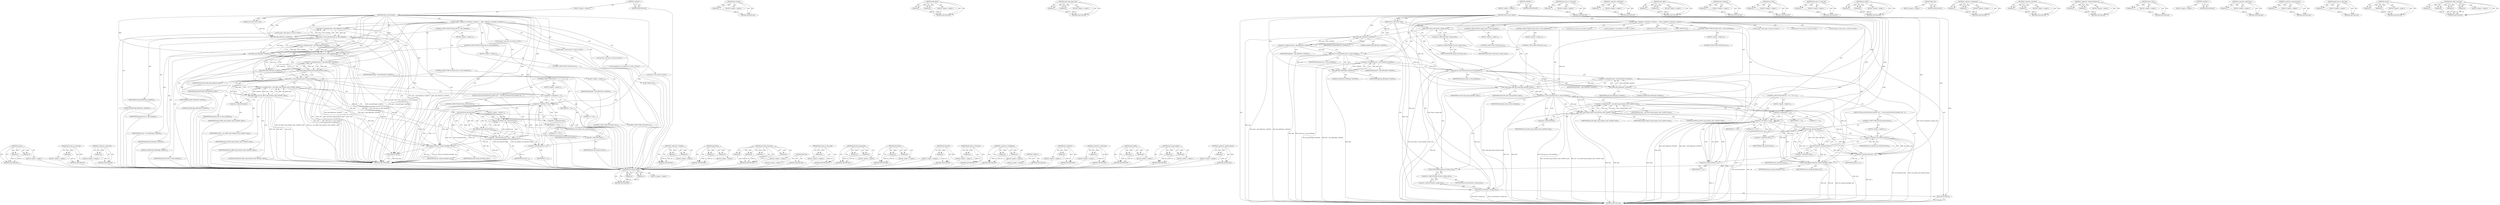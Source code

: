 digraph "pte_offset_map_lock" {
vulnerable_180 [label=<(METHOD,set_pte)>];
vulnerable_181 [label=<(PARAM,p1)>];
vulnerable_182 [label=<(PARAM,p2)>];
vulnerable_183 [label=<(BLOCK,&lt;empty&gt;,&lt;empty&gt;)>];
vulnerable_184 [label=<(METHOD_RETURN,ANY)>];
vulnerable_134 [label=<(METHOD,pud_none_or_clear_bad)>];
vulnerable_135 [label=<(PARAM,p1)>];
vulnerable_136 [label=<(BLOCK,&lt;empty&gt;,&lt;empty&gt;)>];
vulnerable_137 [label=<(METHOD_RETURN,ANY)>];
vulnerable_159 [label=<(METHOD,&lt;operator&gt;.addressOf)>];
vulnerable_160 [label=<(PARAM,p1)>];
vulnerable_161 [label=<(BLOCK,&lt;empty&gt;,&lt;empty&gt;)>];
vulnerable_162 [label=<(METHOD_RETURN,ANY)>];
vulnerable_6 [label=<(METHOD,&lt;global&gt;)<SUB>1</SUB>>];
vulnerable_7 [label=<(BLOCK,&lt;empty&gt;,&lt;empty&gt;)<SUB>1</SUB>>];
vulnerable_8 [label=<(METHOD,mark_screen_rdonly)<SUB>1</SUB>>];
vulnerable_9 [label=<(PARAM,struct mm_struct *mm)<SUB>1</SUB>>];
vulnerable_10 [label=<(BLOCK,{
	pgd_t *pgd;
	pud_t *pud;
	pmd_t *pmd;
	pte_t...,{
	pgd_t *pgd;
	pud_t *pud;
	pmd_t *pmd;
	pte_t...)<SUB>2</SUB>>];
vulnerable_11 [label="<(LOCAL,pgd_t* pgd: pgd_t*)<SUB>3</SUB>>"];
vulnerable_12 [label="<(LOCAL,pud_t* pud: pud_t*)<SUB>4</SUB>>"];
vulnerable_13 [label="<(LOCAL,pmd_t* pmd: pmd_t*)<SUB>5</SUB>>"];
vulnerable_14 [label="<(LOCAL,pte_t* pte: pte_t*)<SUB>6</SUB>>"];
vulnerable_15 [label="<(LOCAL,spinlock_t* ptl: spinlock_t*)<SUB>7</SUB>>"];
vulnerable_16 [label="<(LOCAL,int i: int)<SUB>8</SUB>>"];
vulnerable_17 [label=<(&lt;operator&gt;.assignment,pgd = pgd_offset(mm, 0xA0000))<SUB>10</SUB>>];
vulnerable_18 [label=<(IDENTIFIER,pgd,pgd = pgd_offset(mm, 0xA0000))<SUB>10</SUB>>];
vulnerable_19 [label=<(pgd_offset,pgd_offset(mm, 0xA0000))<SUB>10</SUB>>];
vulnerable_20 [label=<(IDENTIFIER,mm,pgd_offset(mm, 0xA0000))<SUB>10</SUB>>];
vulnerable_21 [label=<(LITERAL,0xA0000,pgd_offset(mm, 0xA0000))<SUB>10</SUB>>];
vulnerable_22 [label=<(CONTROL_STRUCTURE,IF,if (pgd_none_or_clear_bad(pgd)))<SUB>11</SUB>>];
vulnerable_23 [label=<(pgd_none_or_clear_bad,pgd_none_or_clear_bad(pgd))<SUB>11</SUB>>];
vulnerable_24 [label=<(IDENTIFIER,pgd,pgd_none_or_clear_bad(pgd))<SUB>11</SUB>>];
vulnerable_25 [label=<(BLOCK,&lt;empty&gt;,&lt;empty&gt;)<SUB>12</SUB>>];
vulnerable_26 [label=<(CONTROL_STRUCTURE,GOTO,goto out;)<SUB>12</SUB>>];
vulnerable_27 [label=<(&lt;operator&gt;.assignment,pud = pud_offset(pgd, 0xA0000))<SUB>13</SUB>>];
vulnerable_28 [label=<(IDENTIFIER,pud,pud = pud_offset(pgd, 0xA0000))<SUB>13</SUB>>];
vulnerable_29 [label=<(pud_offset,pud_offset(pgd, 0xA0000))<SUB>13</SUB>>];
vulnerable_30 [label=<(IDENTIFIER,pgd,pud_offset(pgd, 0xA0000))<SUB>13</SUB>>];
vulnerable_31 [label=<(LITERAL,0xA0000,pud_offset(pgd, 0xA0000))<SUB>13</SUB>>];
vulnerable_32 [label=<(CONTROL_STRUCTURE,IF,if (pud_none_or_clear_bad(pud)))<SUB>14</SUB>>];
vulnerable_33 [label=<(pud_none_or_clear_bad,pud_none_or_clear_bad(pud))<SUB>14</SUB>>];
vulnerable_34 [label=<(IDENTIFIER,pud,pud_none_or_clear_bad(pud))<SUB>14</SUB>>];
vulnerable_35 [label=<(BLOCK,&lt;empty&gt;,&lt;empty&gt;)<SUB>15</SUB>>];
vulnerable_36 [label=<(CONTROL_STRUCTURE,GOTO,goto out;)<SUB>15</SUB>>];
vulnerable_37 [label=<(&lt;operator&gt;.assignment,pmd = pmd_offset(pud, 0xA0000))<SUB>16</SUB>>];
vulnerable_38 [label=<(IDENTIFIER,pmd,pmd = pmd_offset(pud, 0xA0000))<SUB>16</SUB>>];
vulnerable_39 [label=<(pmd_offset,pmd_offset(pud, 0xA0000))<SUB>16</SUB>>];
vulnerable_40 [label=<(IDENTIFIER,pud,pmd_offset(pud, 0xA0000))<SUB>16</SUB>>];
vulnerable_41 [label=<(LITERAL,0xA0000,pmd_offset(pud, 0xA0000))<SUB>16</SUB>>];
vulnerable_42 [label=<(split_huge_page_pmd,split_huge_page_pmd(mm, pmd))<SUB>17</SUB>>];
vulnerable_43 [label=<(IDENTIFIER,mm,split_huge_page_pmd(mm, pmd))<SUB>17</SUB>>];
vulnerable_44 [label=<(IDENTIFIER,pmd,split_huge_page_pmd(mm, pmd))<SUB>17</SUB>>];
vulnerable_45 [label=<(CONTROL_STRUCTURE,IF,if (pmd_none_or_clear_bad(pmd)))<SUB>18</SUB>>];
vulnerable_46 [label=<(pmd_none_or_clear_bad,pmd_none_or_clear_bad(pmd))<SUB>18</SUB>>];
vulnerable_47 [label=<(IDENTIFIER,pmd,pmd_none_or_clear_bad(pmd))<SUB>18</SUB>>];
vulnerable_48 [label=<(BLOCK,&lt;empty&gt;,&lt;empty&gt;)<SUB>19</SUB>>];
vulnerable_49 [label=<(CONTROL_STRUCTURE,GOTO,goto out;)<SUB>19</SUB>>];
vulnerable_50 [label=<(&lt;operator&gt;.assignment,pte = pte_offset_map_lock(mm, pmd, 0xA0000, &amp;ptl))<SUB>20</SUB>>];
vulnerable_51 [label=<(IDENTIFIER,pte,pte = pte_offset_map_lock(mm, pmd, 0xA0000, &amp;ptl))<SUB>20</SUB>>];
vulnerable_52 [label=<(pte_offset_map_lock,pte_offset_map_lock(mm, pmd, 0xA0000, &amp;ptl))<SUB>20</SUB>>];
vulnerable_53 [label=<(IDENTIFIER,mm,pte_offset_map_lock(mm, pmd, 0xA0000, &amp;ptl))<SUB>20</SUB>>];
vulnerable_54 [label=<(IDENTIFIER,pmd,pte_offset_map_lock(mm, pmd, 0xA0000, &amp;ptl))<SUB>20</SUB>>];
vulnerable_55 [label=<(LITERAL,0xA0000,pte_offset_map_lock(mm, pmd, 0xA0000, &amp;ptl))<SUB>20</SUB>>];
vulnerable_56 [label=<(&lt;operator&gt;.addressOf,&amp;ptl)<SUB>20</SUB>>];
vulnerable_57 [label=<(IDENTIFIER,ptl,pte_offset_map_lock(mm, pmd, 0xA0000, &amp;ptl))<SUB>20</SUB>>];
vulnerable_58 [label=<(CONTROL_STRUCTURE,FOR,for (i = 0;i &lt; 32;i++))<SUB>21</SUB>>];
vulnerable_59 [label=<(BLOCK,&lt;empty&gt;,&lt;empty&gt;)<SUB>21</SUB>>];
vulnerable_60 [label=<(&lt;operator&gt;.assignment,i = 0)<SUB>21</SUB>>];
vulnerable_61 [label=<(IDENTIFIER,i,i = 0)<SUB>21</SUB>>];
vulnerable_62 [label=<(LITERAL,0,i = 0)<SUB>21</SUB>>];
vulnerable_63 [label=<(&lt;operator&gt;.lessThan,i &lt; 32)<SUB>21</SUB>>];
vulnerable_64 [label=<(IDENTIFIER,i,i &lt; 32)<SUB>21</SUB>>];
vulnerable_65 [label=<(LITERAL,32,i &lt; 32)<SUB>21</SUB>>];
vulnerable_66 [label=<(&lt;operator&gt;.postIncrement,i++)<SUB>21</SUB>>];
vulnerable_67 [label=<(IDENTIFIER,i,i++)<SUB>21</SUB>>];
vulnerable_68 [label=<(BLOCK,{
		if (pte_present(*pte))
			set_pte(pte, pte_...,{
		if (pte_present(*pte))
			set_pte(pte, pte_...)<SUB>21</SUB>>];
vulnerable_69 [label=<(CONTROL_STRUCTURE,IF,if (pte_present(*pte)))<SUB>22</SUB>>];
vulnerable_70 [label=<(pte_present,pte_present(*pte))<SUB>22</SUB>>];
vulnerable_71 [label=<(&lt;operator&gt;.indirection,*pte)<SUB>22</SUB>>];
vulnerable_72 [label=<(IDENTIFIER,pte,pte_present(*pte))<SUB>22</SUB>>];
vulnerable_73 [label=<(BLOCK,&lt;empty&gt;,&lt;empty&gt;)<SUB>23</SUB>>];
vulnerable_74 [label=<(set_pte,set_pte(pte, pte_wrprotect(*pte)))<SUB>23</SUB>>];
vulnerable_75 [label=<(IDENTIFIER,pte,set_pte(pte, pte_wrprotect(*pte)))<SUB>23</SUB>>];
vulnerable_76 [label=<(pte_wrprotect,pte_wrprotect(*pte))<SUB>23</SUB>>];
vulnerable_77 [label=<(&lt;operator&gt;.indirection,*pte)<SUB>23</SUB>>];
vulnerable_78 [label=<(IDENTIFIER,pte,pte_wrprotect(*pte))<SUB>23</SUB>>];
vulnerable_79 [label=<(&lt;operator&gt;.postIncrement,pte++)<SUB>24</SUB>>];
vulnerable_80 [label=<(IDENTIFIER,pte,pte++)<SUB>24</SUB>>];
vulnerable_81 [label=<(pte_unmap_unlock,pte_unmap_unlock(pte, ptl))<SUB>26</SUB>>];
vulnerable_82 [label=<(IDENTIFIER,pte,pte_unmap_unlock(pte, ptl))<SUB>26</SUB>>];
vulnerable_83 [label=<(IDENTIFIER,ptl,pte_unmap_unlock(pte, ptl))<SUB>26</SUB>>];
vulnerable_84 [label=<(JUMP_TARGET,out)<SUB>27</SUB>>];
vulnerable_85 [label=<(flush_tlb,flush_tlb())<SUB>28</SUB>>];
vulnerable_86 [label=<(METHOD_RETURN,void)<SUB>1</SUB>>];
vulnerable_88 [label=<(METHOD_RETURN,ANY)<SUB>1</SUB>>];
vulnerable_163 [label=<(METHOD,&lt;operator&gt;.lessThan)>];
vulnerable_164 [label=<(PARAM,p1)>];
vulnerable_165 [label=<(PARAM,p2)>];
vulnerable_166 [label=<(BLOCK,&lt;empty&gt;,&lt;empty&gt;)>];
vulnerable_167 [label=<(METHOD_RETURN,ANY)>];
vulnerable_120 [label=<(METHOD,pgd_offset)>];
vulnerable_121 [label=<(PARAM,p1)>];
vulnerable_122 [label=<(PARAM,p2)>];
vulnerable_123 [label=<(BLOCK,&lt;empty&gt;,&lt;empty&gt;)>];
vulnerable_124 [label=<(METHOD_RETURN,ANY)>];
vulnerable_152 [label=<(METHOD,pte_offset_map_lock)>];
vulnerable_153 [label=<(PARAM,p1)>];
vulnerable_154 [label=<(PARAM,p2)>];
vulnerable_155 [label=<(PARAM,p3)>];
vulnerable_156 [label=<(PARAM,p4)>];
vulnerable_157 [label=<(BLOCK,&lt;empty&gt;,&lt;empty&gt;)>];
vulnerable_158 [label=<(METHOD_RETURN,ANY)>];
vulnerable_194 [label=<(METHOD,flush_tlb)>];
vulnerable_195 [label=<(BLOCK,&lt;empty&gt;,&lt;empty&gt;)>];
vulnerable_196 [label=<(METHOD_RETURN,ANY)>];
vulnerable_148 [label=<(METHOD,pmd_none_or_clear_bad)>];
vulnerable_149 [label=<(PARAM,p1)>];
vulnerable_150 [label=<(BLOCK,&lt;empty&gt;,&lt;empty&gt;)>];
vulnerable_151 [label=<(METHOD_RETURN,ANY)>];
vulnerable_143 [label=<(METHOD,split_huge_page_pmd)>];
vulnerable_144 [label=<(PARAM,p1)>];
vulnerable_145 [label=<(PARAM,p2)>];
vulnerable_146 [label=<(BLOCK,&lt;empty&gt;,&lt;empty&gt;)>];
vulnerable_147 [label=<(METHOD_RETURN,ANY)>];
vulnerable_129 [label=<(METHOD,pud_offset)>];
vulnerable_130 [label=<(PARAM,p1)>];
vulnerable_131 [label=<(PARAM,p2)>];
vulnerable_132 [label=<(BLOCK,&lt;empty&gt;,&lt;empty&gt;)>];
vulnerable_133 [label=<(METHOD_RETURN,ANY)>];
vulnerable_172 [label=<(METHOD,pte_present)>];
vulnerable_173 [label=<(PARAM,p1)>];
vulnerable_174 [label=<(BLOCK,&lt;empty&gt;,&lt;empty&gt;)>];
vulnerable_175 [label=<(METHOD_RETURN,ANY)>];
vulnerable_125 [label=<(METHOD,pgd_none_or_clear_bad)>];
vulnerable_126 [label=<(PARAM,p1)>];
vulnerable_127 [label=<(BLOCK,&lt;empty&gt;,&lt;empty&gt;)>];
vulnerable_128 [label=<(METHOD_RETURN,ANY)>];
vulnerable_115 [label=<(METHOD,&lt;operator&gt;.assignment)>];
vulnerable_116 [label=<(PARAM,p1)>];
vulnerable_117 [label=<(PARAM,p2)>];
vulnerable_118 [label=<(BLOCK,&lt;empty&gt;,&lt;empty&gt;)>];
vulnerable_119 [label=<(METHOD_RETURN,ANY)>];
vulnerable_109 [label=<(METHOD,&lt;global&gt;)<SUB>1</SUB>>];
vulnerable_110 [label=<(BLOCK,&lt;empty&gt;,&lt;empty&gt;)>];
vulnerable_111 [label=<(METHOD_RETURN,ANY)>];
vulnerable_185 [label=<(METHOD,pte_wrprotect)>];
vulnerable_186 [label=<(PARAM,p1)>];
vulnerable_187 [label=<(BLOCK,&lt;empty&gt;,&lt;empty&gt;)>];
vulnerable_188 [label=<(METHOD_RETURN,ANY)>];
vulnerable_176 [label=<(METHOD,&lt;operator&gt;.indirection)>];
vulnerable_177 [label=<(PARAM,p1)>];
vulnerable_178 [label=<(BLOCK,&lt;empty&gt;,&lt;empty&gt;)>];
vulnerable_179 [label=<(METHOD_RETURN,ANY)>];
vulnerable_138 [label=<(METHOD,pmd_offset)>];
vulnerable_139 [label=<(PARAM,p1)>];
vulnerable_140 [label=<(PARAM,p2)>];
vulnerable_141 [label=<(BLOCK,&lt;empty&gt;,&lt;empty&gt;)>];
vulnerable_142 [label=<(METHOD_RETURN,ANY)>];
vulnerable_189 [label=<(METHOD,pte_unmap_unlock)>];
vulnerable_190 [label=<(PARAM,p1)>];
vulnerable_191 [label=<(PARAM,p2)>];
vulnerable_192 [label=<(BLOCK,&lt;empty&gt;,&lt;empty&gt;)>];
vulnerable_193 [label=<(METHOD_RETURN,ANY)>];
vulnerable_168 [label=<(METHOD,&lt;operator&gt;.postIncrement)>];
vulnerable_169 [label=<(PARAM,p1)>];
vulnerable_170 [label=<(BLOCK,&lt;empty&gt;,&lt;empty&gt;)>];
vulnerable_171 [label=<(METHOD_RETURN,ANY)>];
fixed_208 [label=<(METHOD,pte_unmap_unlock)>];
fixed_209 [label=<(PARAM,p1)>];
fixed_210 [label=<(PARAM,p2)>];
fixed_211 [label=<(BLOCK,&lt;empty&gt;,&lt;empty&gt;)>];
fixed_212 [label=<(METHOD_RETURN,ANY)>];
fixed_191 [label=<(METHOD,pte_present)>];
fixed_192 [label=<(PARAM,p1)>];
fixed_193 [label=<(BLOCK,&lt;empty&gt;,&lt;empty&gt;)>];
fixed_194 [label=<(METHOD_RETURN,ANY)>];
fixed_143 [label=<(METHOD,pgd_offset)>];
fixed_144 [label=<(PARAM,p1)>];
fixed_145 [label=<(PARAM,p2)>];
fixed_146 [label=<(BLOCK,&lt;empty&gt;,&lt;empty&gt;)>];
fixed_147 [label=<(METHOD_RETURN,ANY)>];
fixed_166 [label=<(METHOD,split_huge_page_pmd)>];
fixed_167 [label=<(PARAM,p1)>];
fixed_168 [label=<(PARAM,p2)>];
fixed_169 [label=<(BLOCK,&lt;empty&gt;,&lt;empty&gt;)>];
fixed_170 [label=<(METHOD_RETURN,ANY)>];
fixed_6 [label=<(METHOD,&lt;global&gt;)<SUB>1</SUB>>];
fixed_7 [label=<(BLOCK,&lt;empty&gt;,&lt;empty&gt;)<SUB>1</SUB>>];
fixed_8 [label=<(METHOD,mark_screen_rdonly)<SUB>1</SUB>>];
fixed_9 [label=<(PARAM,struct mm_struct *mm)<SUB>1</SUB>>];
fixed_10 [label=<(BLOCK,{
	pgd_t *pgd;
	pud_t *pud;
	pmd_t *pmd;
	pte_t...,{
	pgd_t *pgd;
	pud_t *pud;
	pmd_t *pmd;
	pte_t...)<SUB>2</SUB>>];
fixed_11 [label="<(LOCAL,pgd_t* pgd: pgd_t*)<SUB>3</SUB>>"];
fixed_12 [label="<(LOCAL,pud_t* pud: pud_t*)<SUB>4</SUB>>"];
fixed_13 [label="<(LOCAL,pmd_t* pmd: pmd_t*)<SUB>5</SUB>>"];
fixed_14 [label="<(LOCAL,pte_t* pte: pte_t*)<SUB>6</SUB>>"];
fixed_15 [label="<(LOCAL,spinlock_t* ptl: spinlock_t*)<SUB>7</SUB>>"];
fixed_16 [label="<(LOCAL,int i: int)<SUB>8</SUB>>"];
fixed_17 [label=<(down_write,down_write(&amp;mm-&gt;mmap_sem))<SUB>10</SUB>>];
fixed_18 [label=<(&lt;operator&gt;.addressOf,&amp;mm-&gt;mmap_sem)<SUB>10</SUB>>];
fixed_19 [label=<(&lt;operator&gt;.indirectFieldAccess,mm-&gt;mmap_sem)<SUB>10</SUB>>];
fixed_20 [label=<(IDENTIFIER,mm,down_write(&amp;mm-&gt;mmap_sem))<SUB>10</SUB>>];
fixed_21 [label=<(FIELD_IDENTIFIER,mmap_sem,mmap_sem)<SUB>10</SUB>>];
fixed_22 [label=<(&lt;operator&gt;.assignment,pgd = pgd_offset(mm, 0xA0000))<SUB>11</SUB>>];
fixed_23 [label=<(IDENTIFIER,pgd,pgd = pgd_offset(mm, 0xA0000))<SUB>11</SUB>>];
fixed_24 [label=<(pgd_offset,pgd_offset(mm, 0xA0000))<SUB>11</SUB>>];
fixed_25 [label=<(IDENTIFIER,mm,pgd_offset(mm, 0xA0000))<SUB>11</SUB>>];
fixed_26 [label=<(LITERAL,0xA0000,pgd_offset(mm, 0xA0000))<SUB>11</SUB>>];
fixed_27 [label=<(CONTROL_STRUCTURE,IF,if (pgd_none_or_clear_bad(pgd)))<SUB>12</SUB>>];
fixed_28 [label=<(pgd_none_or_clear_bad,pgd_none_or_clear_bad(pgd))<SUB>12</SUB>>];
fixed_29 [label=<(IDENTIFIER,pgd,pgd_none_or_clear_bad(pgd))<SUB>12</SUB>>];
fixed_30 [label=<(BLOCK,&lt;empty&gt;,&lt;empty&gt;)<SUB>13</SUB>>];
fixed_31 [label=<(CONTROL_STRUCTURE,GOTO,goto out;)<SUB>13</SUB>>];
fixed_32 [label=<(&lt;operator&gt;.assignment,pud = pud_offset(pgd, 0xA0000))<SUB>14</SUB>>];
fixed_33 [label=<(IDENTIFIER,pud,pud = pud_offset(pgd, 0xA0000))<SUB>14</SUB>>];
fixed_34 [label=<(pud_offset,pud_offset(pgd, 0xA0000))<SUB>14</SUB>>];
fixed_35 [label=<(IDENTIFIER,pgd,pud_offset(pgd, 0xA0000))<SUB>14</SUB>>];
fixed_36 [label=<(LITERAL,0xA0000,pud_offset(pgd, 0xA0000))<SUB>14</SUB>>];
fixed_37 [label=<(CONTROL_STRUCTURE,IF,if (pud_none_or_clear_bad(pud)))<SUB>15</SUB>>];
fixed_38 [label=<(pud_none_or_clear_bad,pud_none_or_clear_bad(pud))<SUB>15</SUB>>];
fixed_39 [label=<(IDENTIFIER,pud,pud_none_or_clear_bad(pud))<SUB>15</SUB>>];
fixed_40 [label=<(BLOCK,&lt;empty&gt;,&lt;empty&gt;)<SUB>16</SUB>>];
fixed_41 [label=<(CONTROL_STRUCTURE,GOTO,goto out;)<SUB>16</SUB>>];
fixed_42 [label=<(&lt;operator&gt;.assignment,pmd = pmd_offset(pud, 0xA0000))<SUB>17</SUB>>];
fixed_43 [label=<(IDENTIFIER,pmd,pmd = pmd_offset(pud, 0xA0000))<SUB>17</SUB>>];
fixed_44 [label=<(pmd_offset,pmd_offset(pud, 0xA0000))<SUB>17</SUB>>];
fixed_45 [label=<(IDENTIFIER,pud,pmd_offset(pud, 0xA0000))<SUB>17</SUB>>];
fixed_46 [label=<(LITERAL,0xA0000,pmd_offset(pud, 0xA0000))<SUB>17</SUB>>];
fixed_47 [label=<(split_huge_page_pmd,split_huge_page_pmd(mm, pmd))<SUB>18</SUB>>];
fixed_48 [label=<(IDENTIFIER,mm,split_huge_page_pmd(mm, pmd))<SUB>18</SUB>>];
fixed_49 [label=<(IDENTIFIER,pmd,split_huge_page_pmd(mm, pmd))<SUB>18</SUB>>];
fixed_50 [label=<(CONTROL_STRUCTURE,IF,if (pmd_none_or_clear_bad(pmd)))<SUB>19</SUB>>];
fixed_51 [label=<(pmd_none_or_clear_bad,pmd_none_or_clear_bad(pmd))<SUB>19</SUB>>];
fixed_52 [label=<(IDENTIFIER,pmd,pmd_none_or_clear_bad(pmd))<SUB>19</SUB>>];
fixed_53 [label=<(BLOCK,&lt;empty&gt;,&lt;empty&gt;)<SUB>20</SUB>>];
fixed_54 [label=<(CONTROL_STRUCTURE,GOTO,goto out;)<SUB>20</SUB>>];
fixed_55 [label=<(&lt;operator&gt;.assignment,pte = pte_offset_map_lock(mm, pmd, 0xA0000, &amp;ptl))<SUB>21</SUB>>];
fixed_56 [label=<(IDENTIFIER,pte,pte = pte_offset_map_lock(mm, pmd, 0xA0000, &amp;ptl))<SUB>21</SUB>>];
fixed_57 [label=<(pte_offset_map_lock,pte_offset_map_lock(mm, pmd, 0xA0000, &amp;ptl))<SUB>21</SUB>>];
fixed_58 [label=<(IDENTIFIER,mm,pte_offset_map_lock(mm, pmd, 0xA0000, &amp;ptl))<SUB>21</SUB>>];
fixed_59 [label=<(IDENTIFIER,pmd,pte_offset_map_lock(mm, pmd, 0xA0000, &amp;ptl))<SUB>21</SUB>>];
fixed_60 [label=<(LITERAL,0xA0000,pte_offset_map_lock(mm, pmd, 0xA0000, &amp;ptl))<SUB>21</SUB>>];
fixed_61 [label=<(&lt;operator&gt;.addressOf,&amp;ptl)<SUB>21</SUB>>];
fixed_62 [label=<(IDENTIFIER,ptl,pte_offset_map_lock(mm, pmd, 0xA0000, &amp;ptl))<SUB>21</SUB>>];
fixed_63 [label=<(CONTROL_STRUCTURE,FOR,for (i = 0;i &lt; 32;i++))<SUB>22</SUB>>];
fixed_64 [label=<(BLOCK,&lt;empty&gt;,&lt;empty&gt;)<SUB>22</SUB>>];
fixed_65 [label=<(&lt;operator&gt;.assignment,i = 0)<SUB>22</SUB>>];
fixed_66 [label=<(IDENTIFIER,i,i = 0)<SUB>22</SUB>>];
fixed_67 [label=<(LITERAL,0,i = 0)<SUB>22</SUB>>];
fixed_68 [label=<(&lt;operator&gt;.lessThan,i &lt; 32)<SUB>22</SUB>>];
fixed_69 [label=<(IDENTIFIER,i,i &lt; 32)<SUB>22</SUB>>];
fixed_70 [label=<(LITERAL,32,i &lt; 32)<SUB>22</SUB>>];
fixed_71 [label=<(&lt;operator&gt;.postIncrement,i++)<SUB>22</SUB>>];
fixed_72 [label=<(IDENTIFIER,i,i++)<SUB>22</SUB>>];
fixed_73 [label=<(BLOCK,{
		if (pte_present(*pte))
			set_pte(pte, pte_...,{
		if (pte_present(*pte))
			set_pte(pte, pte_...)<SUB>22</SUB>>];
fixed_74 [label=<(CONTROL_STRUCTURE,IF,if (pte_present(*pte)))<SUB>23</SUB>>];
fixed_75 [label=<(pte_present,pte_present(*pte))<SUB>23</SUB>>];
fixed_76 [label=<(&lt;operator&gt;.indirection,*pte)<SUB>23</SUB>>];
fixed_77 [label=<(IDENTIFIER,pte,pte_present(*pte))<SUB>23</SUB>>];
fixed_78 [label=<(BLOCK,&lt;empty&gt;,&lt;empty&gt;)<SUB>24</SUB>>];
fixed_79 [label=<(set_pte,set_pte(pte, pte_wrprotect(*pte)))<SUB>24</SUB>>];
fixed_80 [label=<(IDENTIFIER,pte,set_pte(pte, pte_wrprotect(*pte)))<SUB>24</SUB>>];
fixed_81 [label=<(pte_wrprotect,pte_wrprotect(*pte))<SUB>24</SUB>>];
fixed_82 [label=<(&lt;operator&gt;.indirection,*pte)<SUB>24</SUB>>];
fixed_83 [label=<(IDENTIFIER,pte,pte_wrprotect(*pte))<SUB>24</SUB>>];
fixed_84 [label=<(&lt;operator&gt;.postIncrement,pte++)<SUB>25</SUB>>];
fixed_85 [label=<(IDENTIFIER,pte,pte++)<SUB>25</SUB>>];
fixed_86 [label=<(pte_unmap_unlock,pte_unmap_unlock(pte, ptl))<SUB>27</SUB>>];
fixed_87 [label=<(IDENTIFIER,pte,pte_unmap_unlock(pte, ptl))<SUB>27</SUB>>];
fixed_88 [label=<(IDENTIFIER,ptl,pte_unmap_unlock(pte, ptl))<SUB>27</SUB>>];
fixed_89 [label=<(JUMP_TARGET,out)<SUB>28</SUB>>];
fixed_90 [label=<(up_write,up_write(&amp;mm-&gt;mmap_sem))<SUB>29</SUB>>];
fixed_91 [label=<(&lt;operator&gt;.addressOf,&amp;mm-&gt;mmap_sem)<SUB>29</SUB>>];
fixed_92 [label=<(&lt;operator&gt;.indirectFieldAccess,mm-&gt;mmap_sem)<SUB>29</SUB>>];
fixed_93 [label=<(IDENTIFIER,mm,up_write(&amp;mm-&gt;mmap_sem))<SUB>29</SUB>>];
fixed_94 [label=<(FIELD_IDENTIFIER,mmap_sem,mmap_sem)<SUB>29</SUB>>];
fixed_95 [label=<(flush_tlb,flush_tlb())<SUB>30</SUB>>];
fixed_96 [label=<(METHOD_RETURN,void)<SUB>1</SUB>>];
fixed_98 [label=<(METHOD_RETURN,ANY)<SUB>1</SUB>>];
fixed_171 [label=<(METHOD,pmd_none_or_clear_bad)>];
fixed_172 [label=<(PARAM,p1)>];
fixed_173 [label=<(BLOCK,&lt;empty&gt;,&lt;empty&gt;)>];
fixed_174 [label=<(METHOD_RETURN,ANY)>];
fixed_129 [label=<(METHOD,&lt;operator&gt;.addressOf)>];
fixed_130 [label=<(PARAM,p1)>];
fixed_131 [label=<(BLOCK,&lt;empty&gt;,&lt;empty&gt;)>];
fixed_132 [label=<(METHOD_RETURN,ANY)>];
fixed_161 [label=<(METHOD,pmd_offset)>];
fixed_162 [label=<(PARAM,p1)>];
fixed_163 [label=<(PARAM,p2)>];
fixed_164 [label=<(BLOCK,&lt;empty&gt;,&lt;empty&gt;)>];
fixed_165 [label=<(METHOD_RETURN,ANY)>];
fixed_204 [label=<(METHOD,pte_wrprotect)>];
fixed_205 [label=<(PARAM,p1)>];
fixed_206 [label=<(BLOCK,&lt;empty&gt;,&lt;empty&gt;)>];
fixed_207 [label=<(METHOD_RETURN,ANY)>];
fixed_213 [label=<(METHOD,up_write)>];
fixed_214 [label=<(PARAM,p1)>];
fixed_215 [label=<(BLOCK,&lt;empty&gt;,&lt;empty&gt;)>];
fixed_216 [label=<(METHOD_RETURN,ANY)>];
fixed_157 [label=<(METHOD,pud_none_or_clear_bad)>];
fixed_158 [label=<(PARAM,p1)>];
fixed_159 [label=<(BLOCK,&lt;empty&gt;,&lt;empty&gt;)>];
fixed_160 [label=<(METHOD_RETURN,ANY)>];
fixed_152 [label=<(METHOD,pud_offset)>];
fixed_153 [label=<(PARAM,p1)>];
fixed_154 [label=<(PARAM,p2)>];
fixed_155 [label=<(BLOCK,&lt;empty&gt;,&lt;empty&gt;)>];
fixed_156 [label=<(METHOD_RETURN,ANY)>];
fixed_217 [label=<(METHOD,flush_tlb)>];
fixed_218 [label=<(BLOCK,&lt;empty&gt;,&lt;empty&gt;)>];
fixed_219 [label=<(METHOD_RETURN,ANY)>];
fixed_138 [label=<(METHOD,&lt;operator&gt;.assignment)>];
fixed_139 [label=<(PARAM,p1)>];
fixed_140 [label=<(PARAM,p2)>];
fixed_141 [label=<(BLOCK,&lt;empty&gt;,&lt;empty&gt;)>];
fixed_142 [label=<(METHOD_RETURN,ANY)>];
fixed_182 [label=<(METHOD,&lt;operator&gt;.lessThan)>];
fixed_183 [label=<(PARAM,p1)>];
fixed_184 [label=<(PARAM,p2)>];
fixed_185 [label=<(BLOCK,&lt;empty&gt;,&lt;empty&gt;)>];
fixed_186 [label=<(METHOD_RETURN,ANY)>];
fixed_133 [label=<(METHOD,&lt;operator&gt;.indirectFieldAccess)>];
fixed_134 [label=<(PARAM,p1)>];
fixed_135 [label=<(PARAM,p2)>];
fixed_136 [label=<(BLOCK,&lt;empty&gt;,&lt;empty&gt;)>];
fixed_137 [label=<(METHOD_RETURN,ANY)>];
fixed_125 [label=<(METHOD,down_write)>];
fixed_126 [label=<(PARAM,p1)>];
fixed_127 [label=<(BLOCK,&lt;empty&gt;,&lt;empty&gt;)>];
fixed_128 [label=<(METHOD_RETURN,ANY)>];
fixed_119 [label=<(METHOD,&lt;global&gt;)<SUB>1</SUB>>];
fixed_120 [label=<(BLOCK,&lt;empty&gt;,&lt;empty&gt;)>];
fixed_121 [label=<(METHOD_RETURN,ANY)>];
fixed_195 [label=<(METHOD,&lt;operator&gt;.indirection)>];
fixed_196 [label=<(PARAM,p1)>];
fixed_197 [label=<(BLOCK,&lt;empty&gt;,&lt;empty&gt;)>];
fixed_198 [label=<(METHOD_RETURN,ANY)>];
fixed_187 [label=<(METHOD,&lt;operator&gt;.postIncrement)>];
fixed_188 [label=<(PARAM,p1)>];
fixed_189 [label=<(BLOCK,&lt;empty&gt;,&lt;empty&gt;)>];
fixed_190 [label=<(METHOD_RETURN,ANY)>];
fixed_148 [label=<(METHOD,pgd_none_or_clear_bad)>];
fixed_149 [label=<(PARAM,p1)>];
fixed_150 [label=<(BLOCK,&lt;empty&gt;,&lt;empty&gt;)>];
fixed_151 [label=<(METHOD_RETURN,ANY)>];
fixed_199 [label=<(METHOD,set_pte)>];
fixed_200 [label=<(PARAM,p1)>];
fixed_201 [label=<(PARAM,p2)>];
fixed_202 [label=<(BLOCK,&lt;empty&gt;,&lt;empty&gt;)>];
fixed_203 [label=<(METHOD_RETURN,ANY)>];
fixed_175 [label=<(METHOD,pte_offset_map_lock)>];
fixed_176 [label=<(PARAM,p1)>];
fixed_177 [label=<(PARAM,p2)>];
fixed_178 [label=<(PARAM,p3)>];
fixed_179 [label=<(PARAM,p4)>];
fixed_180 [label=<(BLOCK,&lt;empty&gt;,&lt;empty&gt;)>];
fixed_181 [label=<(METHOD_RETURN,ANY)>];
vulnerable_180 -> vulnerable_181  [key=0, label="AST: "];
vulnerable_180 -> vulnerable_181  [key=1, label="DDG: "];
vulnerable_180 -> vulnerable_183  [key=0, label="AST: "];
vulnerable_180 -> vulnerable_182  [key=0, label="AST: "];
vulnerable_180 -> vulnerable_182  [key=1, label="DDG: "];
vulnerable_180 -> vulnerable_184  [key=0, label="AST: "];
vulnerable_180 -> vulnerable_184  [key=1, label="CFG: "];
vulnerable_181 -> vulnerable_184  [key=0, label="DDG: p1"];
vulnerable_182 -> vulnerable_184  [key=0, label="DDG: p2"];
vulnerable_183 -> fixed_208  [key=0];
vulnerable_184 -> fixed_208  [key=0];
vulnerable_134 -> vulnerable_135  [key=0, label="AST: "];
vulnerable_134 -> vulnerable_135  [key=1, label="DDG: "];
vulnerable_134 -> vulnerable_136  [key=0, label="AST: "];
vulnerable_134 -> vulnerable_137  [key=0, label="AST: "];
vulnerable_134 -> vulnerable_137  [key=1, label="CFG: "];
vulnerable_135 -> vulnerable_137  [key=0, label="DDG: p1"];
vulnerable_136 -> fixed_208  [key=0];
vulnerable_137 -> fixed_208  [key=0];
vulnerable_159 -> vulnerable_160  [key=0, label="AST: "];
vulnerable_159 -> vulnerable_160  [key=1, label="DDG: "];
vulnerable_159 -> vulnerable_161  [key=0, label="AST: "];
vulnerable_159 -> vulnerable_162  [key=0, label="AST: "];
vulnerable_159 -> vulnerable_162  [key=1, label="CFG: "];
vulnerable_160 -> vulnerable_162  [key=0, label="DDG: p1"];
vulnerable_161 -> fixed_208  [key=0];
vulnerable_162 -> fixed_208  [key=0];
vulnerable_6 -> vulnerable_7  [key=0, label="AST: "];
vulnerable_6 -> vulnerable_88  [key=0, label="AST: "];
vulnerable_6 -> vulnerable_88  [key=1, label="CFG: "];
vulnerable_7 -> vulnerable_8  [key=0, label="AST: "];
vulnerable_8 -> vulnerable_9  [key=0, label="AST: "];
vulnerable_8 -> vulnerable_9  [key=1, label="DDG: "];
vulnerable_8 -> vulnerable_10  [key=0, label="AST: "];
vulnerable_8 -> vulnerable_86  [key=0, label="AST: "];
vulnerable_8 -> vulnerable_19  [key=0, label="CFG: "];
vulnerable_8 -> vulnerable_19  [key=1, label="DDG: "];
vulnerable_8 -> vulnerable_85  [key=0, label="DDG: "];
vulnerable_8 -> vulnerable_42  [key=0, label="DDG: "];
vulnerable_8 -> vulnerable_81  [key=0, label="DDG: "];
vulnerable_8 -> vulnerable_23  [key=0, label="DDG: "];
vulnerable_8 -> vulnerable_29  [key=0, label="DDG: "];
vulnerable_8 -> vulnerable_33  [key=0, label="DDG: "];
vulnerable_8 -> vulnerable_39  [key=0, label="DDG: "];
vulnerable_8 -> vulnerable_46  [key=0, label="DDG: "];
vulnerable_8 -> vulnerable_52  [key=0, label="DDG: "];
vulnerable_8 -> vulnerable_60  [key=0, label="DDG: "];
vulnerable_8 -> vulnerable_63  [key=0, label="DDG: "];
vulnerable_8 -> vulnerable_66  [key=0, label="DDG: "];
vulnerable_8 -> vulnerable_79  [key=0, label="DDG: "];
vulnerable_8 -> vulnerable_74  [key=0, label="DDG: "];
vulnerable_9 -> vulnerable_19  [key=0, label="DDG: mm"];
vulnerable_10 -> vulnerable_11  [key=0, label="AST: "];
vulnerable_10 -> vulnerable_12  [key=0, label="AST: "];
vulnerable_10 -> vulnerable_13  [key=0, label="AST: "];
vulnerable_10 -> vulnerable_14  [key=0, label="AST: "];
vulnerable_10 -> vulnerable_15  [key=0, label="AST: "];
vulnerable_10 -> vulnerable_16  [key=0, label="AST: "];
vulnerable_10 -> vulnerable_17  [key=0, label="AST: "];
vulnerable_10 -> vulnerable_22  [key=0, label="AST: "];
vulnerable_10 -> vulnerable_27  [key=0, label="AST: "];
vulnerable_10 -> vulnerable_32  [key=0, label="AST: "];
vulnerable_10 -> vulnerable_37  [key=0, label="AST: "];
vulnerable_10 -> vulnerable_42  [key=0, label="AST: "];
vulnerable_10 -> vulnerable_45  [key=0, label="AST: "];
vulnerable_10 -> vulnerable_50  [key=0, label="AST: "];
vulnerable_10 -> vulnerable_58  [key=0, label="AST: "];
vulnerable_10 -> vulnerable_81  [key=0, label="AST: "];
vulnerable_10 -> vulnerable_84  [key=0, label="AST: "];
vulnerable_10 -> vulnerable_85  [key=0, label="AST: "];
vulnerable_11 -> fixed_208  [key=0];
vulnerable_12 -> fixed_208  [key=0];
vulnerable_13 -> fixed_208  [key=0];
vulnerable_14 -> fixed_208  [key=0];
vulnerable_15 -> fixed_208  [key=0];
vulnerable_16 -> fixed_208  [key=0];
vulnerable_17 -> vulnerable_18  [key=0, label="AST: "];
vulnerable_17 -> vulnerable_19  [key=0, label="AST: "];
vulnerable_17 -> vulnerable_23  [key=0, label="CFG: "];
vulnerable_17 -> vulnerable_23  [key=1, label="DDG: pgd"];
vulnerable_17 -> vulnerable_86  [key=0, label="DDG: pgd_offset(mm, 0xA0000)"];
vulnerable_17 -> vulnerable_86  [key=1, label="DDG: pgd = pgd_offset(mm, 0xA0000)"];
vulnerable_18 -> fixed_208  [key=0];
vulnerable_19 -> vulnerable_20  [key=0, label="AST: "];
vulnerable_19 -> vulnerable_21  [key=0, label="AST: "];
vulnerable_19 -> vulnerable_17  [key=0, label="CFG: "];
vulnerable_19 -> vulnerable_17  [key=1, label="DDG: mm"];
vulnerable_19 -> vulnerable_17  [key=2, label="DDG: 0xA0000"];
vulnerable_19 -> vulnerable_86  [key=0, label="DDG: mm"];
vulnerable_19 -> vulnerable_42  [key=0, label="DDG: mm"];
vulnerable_20 -> fixed_208  [key=0];
vulnerable_21 -> fixed_208  [key=0];
vulnerable_22 -> vulnerable_23  [key=0, label="AST: "];
vulnerable_22 -> vulnerable_25  [key=0, label="AST: "];
vulnerable_23 -> vulnerable_24  [key=0, label="AST: "];
vulnerable_23 -> vulnerable_85  [key=0, label="CFG: "];
vulnerable_23 -> vulnerable_29  [key=0, label="CFG: "];
vulnerable_23 -> vulnerable_29  [key=1, label="DDG: pgd"];
vulnerable_23 -> vulnerable_29  [key=2, label="CDG: "];
vulnerable_23 -> vulnerable_86  [key=0, label="DDG: pgd"];
vulnerable_23 -> vulnerable_86  [key=1, label="DDG: pgd_none_or_clear_bad(pgd)"];
vulnerable_23 -> vulnerable_27  [key=0, label="CDG: "];
vulnerable_23 -> vulnerable_33  [key=0, label="CDG: "];
vulnerable_24 -> fixed_208  [key=0];
vulnerable_25 -> vulnerable_26  [key=0, label="AST: "];
vulnerable_26 -> fixed_208  [key=0];
vulnerable_27 -> vulnerable_28  [key=0, label="AST: "];
vulnerable_27 -> vulnerable_29  [key=0, label="AST: "];
vulnerable_27 -> vulnerable_33  [key=0, label="CFG: "];
vulnerable_27 -> vulnerable_33  [key=1, label="DDG: pud"];
vulnerable_27 -> vulnerable_86  [key=0, label="DDG: pud_offset(pgd, 0xA0000)"];
vulnerable_27 -> vulnerable_86  [key=1, label="DDG: pud = pud_offset(pgd, 0xA0000)"];
vulnerable_28 -> fixed_208  [key=0];
vulnerable_29 -> vulnerable_30  [key=0, label="AST: "];
vulnerable_29 -> vulnerable_31  [key=0, label="AST: "];
vulnerable_29 -> vulnerable_27  [key=0, label="CFG: "];
vulnerable_29 -> vulnerable_27  [key=1, label="DDG: pgd"];
vulnerable_29 -> vulnerable_27  [key=2, label="DDG: 0xA0000"];
vulnerable_29 -> vulnerable_86  [key=0, label="DDG: pgd"];
vulnerable_30 -> fixed_208  [key=0];
vulnerable_31 -> fixed_208  [key=0];
vulnerable_32 -> vulnerable_33  [key=0, label="AST: "];
vulnerable_32 -> vulnerable_35  [key=0, label="AST: "];
vulnerable_33 -> vulnerable_34  [key=0, label="AST: "];
vulnerable_33 -> vulnerable_85  [key=0, label="CFG: "];
vulnerable_33 -> vulnerable_39  [key=0, label="CFG: "];
vulnerable_33 -> vulnerable_39  [key=1, label="DDG: pud"];
vulnerable_33 -> vulnerable_39  [key=2, label="CDG: "];
vulnerable_33 -> vulnerable_86  [key=0, label="DDG: pud"];
vulnerable_33 -> vulnerable_86  [key=1, label="DDG: pud_none_or_clear_bad(pud)"];
vulnerable_33 -> vulnerable_42  [key=0, label="CDG: "];
vulnerable_33 -> vulnerable_37  [key=0, label="CDG: "];
vulnerable_33 -> vulnerable_46  [key=0, label="CDG: "];
vulnerable_34 -> fixed_208  [key=0];
vulnerable_35 -> vulnerable_36  [key=0, label="AST: "];
vulnerable_36 -> fixed_208  [key=0];
vulnerable_37 -> vulnerable_38  [key=0, label="AST: "];
vulnerable_37 -> vulnerable_39  [key=0, label="AST: "];
vulnerable_37 -> vulnerable_42  [key=0, label="CFG: "];
vulnerable_37 -> vulnerable_42  [key=1, label="DDG: pmd"];
vulnerable_37 -> vulnerable_86  [key=0, label="DDG: pmd_offset(pud, 0xA0000)"];
vulnerable_37 -> vulnerable_86  [key=1, label="DDG: pmd = pmd_offset(pud, 0xA0000)"];
vulnerable_38 -> fixed_208  [key=0];
vulnerable_39 -> vulnerable_40  [key=0, label="AST: "];
vulnerable_39 -> vulnerable_41  [key=0, label="AST: "];
vulnerable_39 -> vulnerable_37  [key=0, label="CFG: "];
vulnerable_39 -> vulnerable_37  [key=1, label="DDG: pud"];
vulnerable_39 -> vulnerable_37  [key=2, label="DDG: 0xA0000"];
vulnerable_39 -> vulnerable_86  [key=0, label="DDG: pud"];
vulnerable_40 -> fixed_208  [key=0];
vulnerable_41 -> fixed_208  [key=0];
vulnerable_42 -> vulnerable_43  [key=0, label="AST: "];
vulnerable_42 -> vulnerable_44  [key=0, label="AST: "];
vulnerable_42 -> vulnerable_46  [key=0, label="CFG: "];
vulnerable_42 -> vulnerable_46  [key=1, label="DDG: pmd"];
vulnerable_42 -> vulnerable_86  [key=0, label="DDG: mm"];
vulnerable_42 -> vulnerable_86  [key=1, label="DDG: split_huge_page_pmd(mm, pmd)"];
vulnerable_42 -> vulnerable_52  [key=0, label="DDG: mm"];
vulnerable_43 -> fixed_208  [key=0];
vulnerable_44 -> fixed_208  [key=0];
vulnerable_45 -> vulnerable_46  [key=0, label="AST: "];
vulnerable_45 -> vulnerable_48  [key=0, label="AST: "];
vulnerable_46 -> vulnerable_47  [key=0, label="AST: "];
vulnerable_46 -> vulnerable_85  [key=0, label="CFG: "];
vulnerable_46 -> vulnerable_56  [key=0, label="CFG: "];
vulnerable_46 -> vulnerable_56  [key=1, label="CDG: "];
vulnerable_46 -> vulnerable_86  [key=0, label="DDG: pmd"];
vulnerable_46 -> vulnerable_86  [key=1, label="DDG: pmd_none_or_clear_bad(pmd)"];
vulnerable_46 -> vulnerable_52  [key=0, label="DDG: pmd"];
vulnerable_46 -> vulnerable_52  [key=1, label="CDG: "];
vulnerable_46 -> vulnerable_60  [key=0, label="CDG: "];
vulnerable_46 -> vulnerable_81  [key=0, label="CDG: "];
vulnerable_46 -> vulnerable_50  [key=0, label="CDG: "];
vulnerable_46 -> vulnerable_63  [key=0, label="CDG: "];
vulnerable_47 -> fixed_208  [key=0];
vulnerable_48 -> vulnerable_49  [key=0, label="AST: "];
vulnerable_49 -> fixed_208  [key=0];
vulnerable_50 -> vulnerable_51  [key=0, label="AST: "];
vulnerable_50 -> vulnerable_52  [key=0, label="AST: "];
vulnerable_50 -> vulnerable_60  [key=0, label="CFG: "];
vulnerable_50 -> vulnerable_86  [key=0, label="DDG: pte_offset_map_lock(mm, pmd, 0xA0000, &amp;ptl)"];
vulnerable_50 -> vulnerable_86  [key=1, label="DDG: pte = pte_offset_map_lock(mm, pmd, 0xA0000, &amp;ptl)"];
vulnerable_50 -> vulnerable_81  [key=0, label="DDG: pte"];
vulnerable_50 -> vulnerable_79  [key=0, label="DDG: pte"];
vulnerable_50 -> vulnerable_74  [key=0, label="DDG: pte"];
vulnerable_51 -> fixed_208  [key=0];
vulnerable_52 -> vulnerable_53  [key=0, label="AST: "];
vulnerable_52 -> vulnerable_54  [key=0, label="AST: "];
vulnerable_52 -> vulnerable_55  [key=0, label="AST: "];
vulnerable_52 -> vulnerable_56  [key=0, label="AST: "];
vulnerable_52 -> vulnerable_50  [key=0, label="CFG: "];
vulnerable_52 -> vulnerable_50  [key=1, label="DDG: mm"];
vulnerable_52 -> vulnerable_50  [key=2, label="DDG: pmd"];
vulnerable_52 -> vulnerable_50  [key=3, label="DDG: 0xA0000"];
vulnerable_52 -> vulnerable_50  [key=4, label="DDG: &amp;ptl"];
vulnerable_52 -> vulnerable_86  [key=0, label="DDG: mm"];
vulnerable_52 -> vulnerable_86  [key=1, label="DDG: pmd"];
vulnerable_52 -> vulnerable_86  [key=2, label="DDG: &amp;ptl"];
vulnerable_52 -> vulnerable_81  [key=0, label="DDG: &amp;ptl"];
vulnerable_53 -> fixed_208  [key=0];
vulnerable_54 -> fixed_208  [key=0];
vulnerable_55 -> fixed_208  [key=0];
vulnerable_56 -> vulnerable_57  [key=0, label="AST: "];
vulnerable_56 -> vulnerable_52  [key=0, label="CFG: "];
vulnerable_57 -> fixed_208  [key=0];
vulnerable_58 -> vulnerable_59  [key=0, label="AST: "];
vulnerable_58 -> vulnerable_63  [key=0, label="AST: "];
vulnerable_58 -> vulnerable_66  [key=0, label="AST: "];
vulnerable_58 -> vulnerable_68  [key=0, label="AST: "];
vulnerable_59 -> vulnerable_60  [key=0, label="AST: "];
vulnerable_60 -> vulnerable_61  [key=0, label="AST: "];
vulnerable_60 -> vulnerable_62  [key=0, label="AST: "];
vulnerable_60 -> vulnerable_63  [key=0, label="CFG: "];
vulnerable_60 -> vulnerable_63  [key=1, label="DDG: i"];
vulnerable_60 -> vulnerable_86  [key=0, label="DDG: i = 0"];
vulnerable_61 -> fixed_208  [key=0];
vulnerable_62 -> fixed_208  [key=0];
vulnerable_63 -> vulnerable_64  [key=0, label="AST: "];
vulnerable_63 -> vulnerable_65  [key=0, label="AST: "];
vulnerable_63 -> vulnerable_71  [key=0, label="CFG: "];
vulnerable_63 -> vulnerable_71  [key=1, label="CDG: "];
vulnerable_63 -> vulnerable_81  [key=0, label="CFG: "];
vulnerable_63 -> vulnerable_86  [key=0, label="DDG: i"];
vulnerable_63 -> vulnerable_86  [key=1, label="DDG: i &lt; 32"];
vulnerable_63 -> vulnerable_66  [key=0, label="DDG: i"];
vulnerable_63 -> vulnerable_66  [key=1, label="CDG: "];
vulnerable_63 -> vulnerable_79  [key=0, label="CDG: "];
vulnerable_63 -> vulnerable_70  [key=0, label="CDG: "];
vulnerable_63 -> vulnerable_63  [key=0, label="CDG: "];
vulnerable_64 -> fixed_208  [key=0];
vulnerable_65 -> fixed_208  [key=0];
vulnerable_66 -> vulnerable_67  [key=0, label="AST: "];
vulnerable_66 -> vulnerable_63  [key=0, label="CFG: "];
vulnerable_66 -> vulnerable_63  [key=1, label="DDG: i"];
vulnerable_66 -> vulnerable_86  [key=0, label="DDG: i++"];
vulnerable_67 -> fixed_208  [key=0];
vulnerable_68 -> vulnerable_69  [key=0, label="AST: "];
vulnerable_68 -> vulnerable_79  [key=0, label="AST: "];
vulnerable_69 -> vulnerable_70  [key=0, label="AST: "];
vulnerable_69 -> vulnerable_73  [key=0, label="AST: "];
vulnerable_70 -> vulnerable_71  [key=0, label="AST: "];
vulnerable_70 -> vulnerable_77  [key=0, label="CFG: "];
vulnerable_70 -> vulnerable_77  [key=1, label="CDG: "];
vulnerable_70 -> vulnerable_79  [key=0, label="CFG: "];
vulnerable_70 -> vulnerable_79  [key=1, label="DDG: *pte"];
vulnerable_70 -> vulnerable_86  [key=0, label="DDG: *pte"];
vulnerable_70 -> vulnerable_86  [key=1, label="DDG: pte_present(*pte)"];
vulnerable_70 -> vulnerable_81  [key=0, label="DDG: *pte"];
vulnerable_70 -> vulnerable_76  [key=0, label="DDG: *pte"];
vulnerable_70 -> vulnerable_76  [key=1, label="CDG: "];
vulnerable_70 -> vulnerable_74  [key=0, label="CDG: "];
vulnerable_71 -> vulnerable_72  [key=0, label="AST: "];
vulnerable_71 -> vulnerable_70  [key=0, label="CFG: "];
vulnerable_72 -> fixed_208  [key=0];
vulnerable_73 -> vulnerable_74  [key=0, label="AST: "];
vulnerable_74 -> vulnerable_75  [key=0, label="AST: "];
vulnerable_74 -> vulnerable_76  [key=0, label="AST: "];
vulnerable_74 -> vulnerable_79  [key=0, label="CFG: "];
vulnerable_74 -> vulnerable_79  [key=1, label="DDG: pte"];
vulnerable_74 -> vulnerable_86  [key=0, label="DDG: pte_wrprotect(*pte)"];
vulnerable_74 -> vulnerable_86  [key=1, label="DDG: set_pte(pte, pte_wrprotect(*pte))"];
vulnerable_75 -> fixed_208  [key=0];
vulnerable_76 -> vulnerable_77  [key=0, label="AST: "];
vulnerable_76 -> vulnerable_74  [key=0, label="CFG: "];
vulnerable_76 -> vulnerable_74  [key=1, label="DDG: *pte"];
vulnerable_76 -> vulnerable_86  [key=0, label="DDG: *pte"];
vulnerable_76 -> vulnerable_81  [key=0, label="DDG: *pte"];
vulnerable_76 -> vulnerable_79  [key=0, label="DDG: *pte"];
vulnerable_76 -> vulnerable_70  [key=0, label="DDG: *pte"];
vulnerable_77 -> vulnerable_78  [key=0, label="AST: "];
vulnerable_77 -> vulnerable_76  [key=0, label="CFG: "];
vulnerable_78 -> fixed_208  [key=0];
vulnerable_79 -> vulnerable_80  [key=0, label="AST: "];
vulnerable_79 -> vulnerable_66  [key=0, label="CFG: "];
vulnerable_79 -> vulnerable_86  [key=0, label="DDG: pte++"];
vulnerable_79 -> vulnerable_81  [key=0, label="DDG: pte"];
vulnerable_79 -> vulnerable_74  [key=0, label="DDG: pte"];
vulnerable_80 -> fixed_208  [key=0];
vulnerable_81 -> vulnerable_82  [key=0, label="AST: "];
vulnerable_81 -> vulnerable_83  [key=0, label="AST: "];
vulnerable_81 -> vulnerable_85  [key=0, label="CFG: "];
vulnerable_81 -> vulnerable_86  [key=0, label="DDG: pte"];
vulnerable_81 -> vulnerable_86  [key=1, label="DDG: ptl"];
vulnerable_81 -> vulnerable_86  [key=2, label="DDG: pte_unmap_unlock(pte, ptl)"];
vulnerable_82 -> fixed_208  [key=0];
vulnerable_83 -> fixed_208  [key=0];
vulnerable_84 -> fixed_208  [key=0];
vulnerable_85 -> vulnerable_86  [key=0, label="CFG: "];
vulnerable_85 -> vulnerable_86  [key=1, label="DDG: flush_tlb()"];
vulnerable_86 -> fixed_208  [key=0];
vulnerable_88 -> fixed_208  [key=0];
vulnerable_163 -> vulnerable_164  [key=0, label="AST: "];
vulnerable_163 -> vulnerable_164  [key=1, label="DDG: "];
vulnerable_163 -> vulnerable_166  [key=0, label="AST: "];
vulnerable_163 -> vulnerable_165  [key=0, label="AST: "];
vulnerable_163 -> vulnerable_165  [key=1, label="DDG: "];
vulnerable_163 -> vulnerable_167  [key=0, label="AST: "];
vulnerable_163 -> vulnerable_167  [key=1, label="CFG: "];
vulnerable_164 -> vulnerable_167  [key=0, label="DDG: p1"];
vulnerable_165 -> vulnerable_167  [key=0, label="DDG: p2"];
vulnerable_166 -> fixed_208  [key=0];
vulnerable_167 -> fixed_208  [key=0];
vulnerable_120 -> vulnerable_121  [key=0, label="AST: "];
vulnerable_120 -> vulnerable_121  [key=1, label="DDG: "];
vulnerable_120 -> vulnerable_123  [key=0, label="AST: "];
vulnerable_120 -> vulnerable_122  [key=0, label="AST: "];
vulnerable_120 -> vulnerable_122  [key=1, label="DDG: "];
vulnerable_120 -> vulnerable_124  [key=0, label="AST: "];
vulnerable_120 -> vulnerable_124  [key=1, label="CFG: "];
vulnerable_121 -> vulnerable_124  [key=0, label="DDG: p1"];
vulnerable_122 -> vulnerable_124  [key=0, label="DDG: p2"];
vulnerable_123 -> fixed_208  [key=0];
vulnerable_124 -> fixed_208  [key=0];
vulnerable_152 -> vulnerable_153  [key=0, label="AST: "];
vulnerable_152 -> vulnerable_153  [key=1, label="DDG: "];
vulnerable_152 -> vulnerable_157  [key=0, label="AST: "];
vulnerable_152 -> vulnerable_154  [key=0, label="AST: "];
vulnerable_152 -> vulnerable_154  [key=1, label="DDG: "];
vulnerable_152 -> vulnerable_158  [key=0, label="AST: "];
vulnerable_152 -> vulnerable_158  [key=1, label="CFG: "];
vulnerable_152 -> vulnerable_155  [key=0, label="AST: "];
vulnerable_152 -> vulnerable_155  [key=1, label="DDG: "];
vulnerable_152 -> vulnerable_156  [key=0, label="AST: "];
vulnerable_152 -> vulnerable_156  [key=1, label="DDG: "];
vulnerable_153 -> vulnerable_158  [key=0, label="DDG: p1"];
vulnerable_154 -> vulnerable_158  [key=0, label="DDG: p2"];
vulnerable_155 -> vulnerable_158  [key=0, label="DDG: p3"];
vulnerable_156 -> vulnerable_158  [key=0, label="DDG: p4"];
vulnerable_157 -> fixed_208  [key=0];
vulnerable_158 -> fixed_208  [key=0];
vulnerable_194 -> vulnerable_195  [key=0, label="AST: "];
vulnerable_194 -> vulnerable_196  [key=0, label="AST: "];
vulnerable_194 -> vulnerable_196  [key=1, label="CFG: "];
vulnerable_195 -> fixed_208  [key=0];
vulnerable_196 -> fixed_208  [key=0];
vulnerable_148 -> vulnerable_149  [key=0, label="AST: "];
vulnerable_148 -> vulnerable_149  [key=1, label="DDG: "];
vulnerable_148 -> vulnerable_150  [key=0, label="AST: "];
vulnerable_148 -> vulnerable_151  [key=0, label="AST: "];
vulnerable_148 -> vulnerable_151  [key=1, label="CFG: "];
vulnerable_149 -> vulnerable_151  [key=0, label="DDG: p1"];
vulnerable_150 -> fixed_208  [key=0];
vulnerable_151 -> fixed_208  [key=0];
vulnerable_143 -> vulnerable_144  [key=0, label="AST: "];
vulnerable_143 -> vulnerable_144  [key=1, label="DDG: "];
vulnerable_143 -> vulnerable_146  [key=0, label="AST: "];
vulnerable_143 -> vulnerable_145  [key=0, label="AST: "];
vulnerable_143 -> vulnerable_145  [key=1, label="DDG: "];
vulnerable_143 -> vulnerable_147  [key=0, label="AST: "];
vulnerable_143 -> vulnerable_147  [key=1, label="CFG: "];
vulnerable_144 -> vulnerable_147  [key=0, label="DDG: p1"];
vulnerable_145 -> vulnerable_147  [key=0, label="DDG: p2"];
vulnerable_146 -> fixed_208  [key=0];
vulnerable_147 -> fixed_208  [key=0];
vulnerable_129 -> vulnerable_130  [key=0, label="AST: "];
vulnerable_129 -> vulnerable_130  [key=1, label="DDG: "];
vulnerable_129 -> vulnerable_132  [key=0, label="AST: "];
vulnerable_129 -> vulnerable_131  [key=0, label="AST: "];
vulnerable_129 -> vulnerable_131  [key=1, label="DDG: "];
vulnerable_129 -> vulnerable_133  [key=0, label="AST: "];
vulnerable_129 -> vulnerable_133  [key=1, label="CFG: "];
vulnerable_130 -> vulnerable_133  [key=0, label="DDG: p1"];
vulnerable_131 -> vulnerable_133  [key=0, label="DDG: p2"];
vulnerable_132 -> fixed_208  [key=0];
vulnerable_133 -> fixed_208  [key=0];
vulnerable_172 -> vulnerable_173  [key=0, label="AST: "];
vulnerable_172 -> vulnerable_173  [key=1, label="DDG: "];
vulnerable_172 -> vulnerable_174  [key=0, label="AST: "];
vulnerable_172 -> vulnerable_175  [key=0, label="AST: "];
vulnerable_172 -> vulnerable_175  [key=1, label="CFG: "];
vulnerable_173 -> vulnerable_175  [key=0, label="DDG: p1"];
vulnerable_174 -> fixed_208  [key=0];
vulnerable_175 -> fixed_208  [key=0];
vulnerable_125 -> vulnerable_126  [key=0, label="AST: "];
vulnerable_125 -> vulnerable_126  [key=1, label="DDG: "];
vulnerable_125 -> vulnerable_127  [key=0, label="AST: "];
vulnerable_125 -> vulnerable_128  [key=0, label="AST: "];
vulnerable_125 -> vulnerable_128  [key=1, label="CFG: "];
vulnerable_126 -> vulnerable_128  [key=0, label="DDG: p1"];
vulnerable_127 -> fixed_208  [key=0];
vulnerable_128 -> fixed_208  [key=0];
vulnerable_115 -> vulnerable_116  [key=0, label="AST: "];
vulnerable_115 -> vulnerable_116  [key=1, label="DDG: "];
vulnerable_115 -> vulnerable_118  [key=0, label="AST: "];
vulnerable_115 -> vulnerable_117  [key=0, label="AST: "];
vulnerable_115 -> vulnerable_117  [key=1, label="DDG: "];
vulnerable_115 -> vulnerable_119  [key=0, label="AST: "];
vulnerable_115 -> vulnerable_119  [key=1, label="CFG: "];
vulnerable_116 -> vulnerable_119  [key=0, label="DDG: p1"];
vulnerable_117 -> vulnerable_119  [key=0, label="DDG: p2"];
vulnerable_118 -> fixed_208  [key=0];
vulnerable_119 -> fixed_208  [key=0];
vulnerable_109 -> vulnerable_110  [key=0, label="AST: "];
vulnerable_109 -> vulnerable_111  [key=0, label="AST: "];
vulnerable_109 -> vulnerable_111  [key=1, label="CFG: "];
vulnerable_110 -> fixed_208  [key=0];
vulnerable_111 -> fixed_208  [key=0];
vulnerable_185 -> vulnerable_186  [key=0, label="AST: "];
vulnerable_185 -> vulnerable_186  [key=1, label="DDG: "];
vulnerable_185 -> vulnerable_187  [key=0, label="AST: "];
vulnerable_185 -> vulnerable_188  [key=0, label="AST: "];
vulnerable_185 -> vulnerable_188  [key=1, label="CFG: "];
vulnerable_186 -> vulnerable_188  [key=0, label="DDG: p1"];
vulnerable_187 -> fixed_208  [key=0];
vulnerable_188 -> fixed_208  [key=0];
vulnerable_176 -> vulnerable_177  [key=0, label="AST: "];
vulnerable_176 -> vulnerable_177  [key=1, label="DDG: "];
vulnerable_176 -> vulnerable_178  [key=0, label="AST: "];
vulnerable_176 -> vulnerable_179  [key=0, label="AST: "];
vulnerable_176 -> vulnerable_179  [key=1, label="CFG: "];
vulnerable_177 -> vulnerable_179  [key=0, label="DDG: p1"];
vulnerable_178 -> fixed_208  [key=0];
vulnerable_179 -> fixed_208  [key=0];
vulnerable_138 -> vulnerable_139  [key=0, label="AST: "];
vulnerable_138 -> vulnerable_139  [key=1, label="DDG: "];
vulnerable_138 -> vulnerable_141  [key=0, label="AST: "];
vulnerable_138 -> vulnerable_140  [key=0, label="AST: "];
vulnerable_138 -> vulnerable_140  [key=1, label="DDG: "];
vulnerable_138 -> vulnerable_142  [key=0, label="AST: "];
vulnerable_138 -> vulnerable_142  [key=1, label="CFG: "];
vulnerable_139 -> vulnerable_142  [key=0, label="DDG: p1"];
vulnerable_140 -> vulnerable_142  [key=0, label="DDG: p2"];
vulnerable_141 -> fixed_208  [key=0];
vulnerable_142 -> fixed_208  [key=0];
vulnerable_189 -> vulnerable_190  [key=0, label="AST: "];
vulnerable_189 -> vulnerable_190  [key=1, label="DDG: "];
vulnerable_189 -> vulnerable_192  [key=0, label="AST: "];
vulnerable_189 -> vulnerable_191  [key=0, label="AST: "];
vulnerable_189 -> vulnerable_191  [key=1, label="DDG: "];
vulnerable_189 -> vulnerable_193  [key=0, label="AST: "];
vulnerable_189 -> vulnerable_193  [key=1, label="CFG: "];
vulnerable_190 -> vulnerable_193  [key=0, label="DDG: p1"];
vulnerable_191 -> vulnerable_193  [key=0, label="DDG: p2"];
vulnerable_192 -> fixed_208  [key=0];
vulnerable_193 -> fixed_208  [key=0];
vulnerable_168 -> vulnerable_169  [key=0, label="AST: "];
vulnerable_168 -> vulnerable_169  [key=1, label="DDG: "];
vulnerable_168 -> vulnerable_170  [key=0, label="AST: "];
vulnerable_168 -> vulnerable_171  [key=0, label="AST: "];
vulnerable_168 -> vulnerable_171  [key=1, label="CFG: "];
vulnerable_169 -> vulnerable_171  [key=0, label="DDG: p1"];
vulnerable_170 -> fixed_208  [key=0];
vulnerable_171 -> fixed_208  [key=0];
fixed_208 -> fixed_209  [key=0, label="AST: "];
fixed_208 -> fixed_209  [key=1, label="DDG: "];
fixed_208 -> fixed_211  [key=0, label="AST: "];
fixed_208 -> fixed_210  [key=0, label="AST: "];
fixed_208 -> fixed_210  [key=1, label="DDG: "];
fixed_208 -> fixed_212  [key=0, label="AST: "];
fixed_208 -> fixed_212  [key=1, label="CFG: "];
fixed_209 -> fixed_212  [key=0, label="DDG: p1"];
fixed_210 -> fixed_212  [key=0, label="DDG: p2"];
fixed_191 -> fixed_192  [key=0, label="AST: "];
fixed_191 -> fixed_192  [key=1, label="DDG: "];
fixed_191 -> fixed_193  [key=0, label="AST: "];
fixed_191 -> fixed_194  [key=0, label="AST: "];
fixed_191 -> fixed_194  [key=1, label="CFG: "];
fixed_192 -> fixed_194  [key=0, label="DDG: p1"];
fixed_143 -> fixed_144  [key=0, label="AST: "];
fixed_143 -> fixed_144  [key=1, label="DDG: "];
fixed_143 -> fixed_146  [key=0, label="AST: "];
fixed_143 -> fixed_145  [key=0, label="AST: "];
fixed_143 -> fixed_145  [key=1, label="DDG: "];
fixed_143 -> fixed_147  [key=0, label="AST: "];
fixed_143 -> fixed_147  [key=1, label="CFG: "];
fixed_144 -> fixed_147  [key=0, label="DDG: p1"];
fixed_145 -> fixed_147  [key=0, label="DDG: p2"];
fixed_166 -> fixed_167  [key=0, label="AST: "];
fixed_166 -> fixed_167  [key=1, label="DDG: "];
fixed_166 -> fixed_169  [key=0, label="AST: "];
fixed_166 -> fixed_168  [key=0, label="AST: "];
fixed_166 -> fixed_168  [key=1, label="DDG: "];
fixed_166 -> fixed_170  [key=0, label="AST: "];
fixed_166 -> fixed_170  [key=1, label="CFG: "];
fixed_167 -> fixed_170  [key=0, label="DDG: p1"];
fixed_168 -> fixed_170  [key=0, label="DDG: p2"];
fixed_6 -> fixed_7  [key=0, label="AST: "];
fixed_6 -> fixed_98  [key=0, label="AST: "];
fixed_6 -> fixed_98  [key=1, label="CFG: "];
fixed_7 -> fixed_8  [key=0, label="AST: "];
fixed_8 -> fixed_9  [key=0, label="AST: "];
fixed_8 -> fixed_9  [key=1, label="DDG: "];
fixed_8 -> fixed_10  [key=0, label="AST: "];
fixed_8 -> fixed_96  [key=0, label="AST: "];
fixed_8 -> fixed_21  [key=0, label="CFG: "];
fixed_8 -> fixed_95  [key=0, label="DDG: "];
fixed_8 -> fixed_47  [key=0, label="DDG: "];
fixed_8 -> fixed_86  [key=0, label="DDG: "];
fixed_8 -> fixed_24  [key=0, label="DDG: "];
fixed_8 -> fixed_28  [key=0, label="DDG: "];
fixed_8 -> fixed_34  [key=0, label="DDG: "];
fixed_8 -> fixed_38  [key=0, label="DDG: "];
fixed_8 -> fixed_44  [key=0, label="DDG: "];
fixed_8 -> fixed_51  [key=0, label="DDG: "];
fixed_8 -> fixed_57  [key=0, label="DDG: "];
fixed_8 -> fixed_65  [key=0, label="DDG: "];
fixed_8 -> fixed_68  [key=0, label="DDG: "];
fixed_8 -> fixed_71  [key=0, label="DDG: "];
fixed_8 -> fixed_84  [key=0, label="DDG: "];
fixed_8 -> fixed_79  [key=0, label="DDG: "];
fixed_9 -> fixed_17  [key=0, label="DDG: mm"];
fixed_9 -> fixed_47  [key=0, label="DDG: mm"];
fixed_9 -> fixed_90  [key=0, label="DDG: mm"];
fixed_9 -> fixed_24  [key=0, label="DDG: mm"];
fixed_9 -> fixed_57  [key=0, label="DDG: mm"];
fixed_10 -> fixed_11  [key=0, label="AST: "];
fixed_10 -> fixed_12  [key=0, label="AST: "];
fixed_10 -> fixed_13  [key=0, label="AST: "];
fixed_10 -> fixed_14  [key=0, label="AST: "];
fixed_10 -> fixed_15  [key=0, label="AST: "];
fixed_10 -> fixed_16  [key=0, label="AST: "];
fixed_10 -> fixed_17  [key=0, label="AST: "];
fixed_10 -> fixed_22  [key=0, label="AST: "];
fixed_10 -> fixed_27  [key=0, label="AST: "];
fixed_10 -> fixed_32  [key=0, label="AST: "];
fixed_10 -> fixed_37  [key=0, label="AST: "];
fixed_10 -> fixed_42  [key=0, label="AST: "];
fixed_10 -> fixed_47  [key=0, label="AST: "];
fixed_10 -> fixed_50  [key=0, label="AST: "];
fixed_10 -> fixed_55  [key=0, label="AST: "];
fixed_10 -> fixed_63  [key=0, label="AST: "];
fixed_10 -> fixed_86  [key=0, label="AST: "];
fixed_10 -> fixed_89  [key=0, label="AST: "];
fixed_10 -> fixed_90  [key=0, label="AST: "];
fixed_10 -> fixed_95  [key=0, label="AST: "];
fixed_17 -> fixed_18  [key=0, label="AST: "];
fixed_17 -> fixed_24  [key=0, label="CFG: "];
fixed_17 -> fixed_96  [key=0, label="DDG: down_write(&amp;mm-&gt;mmap_sem)"];
fixed_17 -> fixed_90  [key=0, label="DDG: &amp;mm-&gt;mmap_sem"];
fixed_18 -> fixed_19  [key=0, label="AST: "];
fixed_18 -> fixed_17  [key=0, label="CFG: "];
fixed_19 -> fixed_20  [key=0, label="AST: "];
fixed_19 -> fixed_21  [key=0, label="AST: "];
fixed_19 -> fixed_18  [key=0, label="CFG: "];
fixed_21 -> fixed_19  [key=0, label="CFG: "];
fixed_22 -> fixed_23  [key=0, label="AST: "];
fixed_22 -> fixed_24  [key=0, label="AST: "];
fixed_22 -> fixed_28  [key=0, label="CFG: "];
fixed_22 -> fixed_28  [key=1, label="DDG: pgd"];
fixed_22 -> fixed_96  [key=0, label="DDG: pgd_offset(mm, 0xA0000)"];
fixed_22 -> fixed_96  [key=1, label="DDG: pgd = pgd_offset(mm, 0xA0000)"];
fixed_24 -> fixed_25  [key=0, label="AST: "];
fixed_24 -> fixed_26  [key=0, label="AST: "];
fixed_24 -> fixed_22  [key=0, label="CFG: "];
fixed_24 -> fixed_22  [key=1, label="DDG: mm"];
fixed_24 -> fixed_22  [key=2, label="DDG: 0xA0000"];
fixed_24 -> fixed_96  [key=0, label="DDG: mm"];
fixed_24 -> fixed_47  [key=0, label="DDG: mm"];
fixed_24 -> fixed_90  [key=0, label="DDG: mm"];
fixed_27 -> fixed_28  [key=0, label="AST: "];
fixed_27 -> fixed_30  [key=0, label="AST: "];
fixed_28 -> fixed_29  [key=0, label="AST: "];
fixed_28 -> fixed_94  [key=0, label="CFG: "];
fixed_28 -> fixed_34  [key=0, label="CFG: "];
fixed_28 -> fixed_34  [key=1, label="DDG: pgd"];
fixed_28 -> fixed_34  [key=2, label="CDG: "];
fixed_28 -> fixed_96  [key=0, label="DDG: pgd"];
fixed_28 -> fixed_96  [key=1, label="DDG: pgd_none_or_clear_bad(pgd)"];
fixed_28 -> fixed_32  [key=0, label="CDG: "];
fixed_28 -> fixed_38  [key=0, label="CDG: "];
fixed_30 -> fixed_31  [key=0, label="AST: "];
fixed_32 -> fixed_33  [key=0, label="AST: "];
fixed_32 -> fixed_34  [key=0, label="AST: "];
fixed_32 -> fixed_38  [key=0, label="CFG: "];
fixed_32 -> fixed_38  [key=1, label="DDG: pud"];
fixed_32 -> fixed_96  [key=0, label="DDG: pud_offset(pgd, 0xA0000)"];
fixed_32 -> fixed_96  [key=1, label="DDG: pud = pud_offset(pgd, 0xA0000)"];
fixed_34 -> fixed_35  [key=0, label="AST: "];
fixed_34 -> fixed_36  [key=0, label="AST: "];
fixed_34 -> fixed_32  [key=0, label="CFG: "];
fixed_34 -> fixed_32  [key=1, label="DDG: pgd"];
fixed_34 -> fixed_32  [key=2, label="DDG: 0xA0000"];
fixed_34 -> fixed_96  [key=0, label="DDG: pgd"];
fixed_37 -> fixed_38  [key=0, label="AST: "];
fixed_37 -> fixed_40  [key=0, label="AST: "];
fixed_38 -> fixed_39  [key=0, label="AST: "];
fixed_38 -> fixed_94  [key=0, label="CFG: "];
fixed_38 -> fixed_44  [key=0, label="CFG: "];
fixed_38 -> fixed_44  [key=1, label="DDG: pud"];
fixed_38 -> fixed_44  [key=2, label="CDG: "];
fixed_38 -> fixed_96  [key=0, label="DDG: pud"];
fixed_38 -> fixed_96  [key=1, label="DDG: pud_none_or_clear_bad(pud)"];
fixed_38 -> fixed_47  [key=0, label="CDG: "];
fixed_38 -> fixed_42  [key=0, label="CDG: "];
fixed_38 -> fixed_51  [key=0, label="CDG: "];
fixed_40 -> fixed_41  [key=0, label="AST: "];
fixed_42 -> fixed_43  [key=0, label="AST: "];
fixed_42 -> fixed_44  [key=0, label="AST: "];
fixed_42 -> fixed_47  [key=0, label="CFG: "];
fixed_42 -> fixed_47  [key=1, label="DDG: pmd"];
fixed_42 -> fixed_96  [key=0, label="DDG: pmd_offset(pud, 0xA0000)"];
fixed_42 -> fixed_96  [key=1, label="DDG: pmd = pmd_offset(pud, 0xA0000)"];
fixed_44 -> fixed_45  [key=0, label="AST: "];
fixed_44 -> fixed_46  [key=0, label="AST: "];
fixed_44 -> fixed_42  [key=0, label="CFG: "];
fixed_44 -> fixed_42  [key=1, label="DDG: pud"];
fixed_44 -> fixed_42  [key=2, label="DDG: 0xA0000"];
fixed_44 -> fixed_96  [key=0, label="DDG: pud"];
fixed_47 -> fixed_48  [key=0, label="AST: "];
fixed_47 -> fixed_49  [key=0, label="AST: "];
fixed_47 -> fixed_51  [key=0, label="CFG: "];
fixed_47 -> fixed_51  [key=1, label="DDG: pmd"];
fixed_47 -> fixed_96  [key=0, label="DDG: mm"];
fixed_47 -> fixed_96  [key=1, label="DDG: split_huge_page_pmd(mm, pmd)"];
fixed_47 -> fixed_90  [key=0, label="DDG: mm"];
fixed_47 -> fixed_57  [key=0, label="DDG: mm"];
fixed_50 -> fixed_51  [key=0, label="AST: "];
fixed_50 -> fixed_53  [key=0, label="AST: "];
fixed_51 -> fixed_52  [key=0, label="AST: "];
fixed_51 -> fixed_94  [key=0, label="CFG: "];
fixed_51 -> fixed_61  [key=0, label="CFG: "];
fixed_51 -> fixed_61  [key=1, label="CDG: "];
fixed_51 -> fixed_96  [key=0, label="DDG: pmd"];
fixed_51 -> fixed_96  [key=1, label="DDG: pmd_none_or_clear_bad(pmd)"];
fixed_51 -> fixed_57  [key=0, label="DDG: pmd"];
fixed_51 -> fixed_57  [key=1, label="CDG: "];
fixed_51 -> fixed_68  [key=0, label="CDG: "];
fixed_51 -> fixed_65  [key=0, label="CDG: "];
fixed_51 -> fixed_55  [key=0, label="CDG: "];
fixed_51 -> fixed_86  [key=0, label="CDG: "];
fixed_53 -> fixed_54  [key=0, label="AST: "];
fixed_55 -> fixed_56  [key=0, label="AST: "];
fixed_55 -> fixed_57  [key=0, label="AST: "];
fixed_55 -> fixed_65  [key=0, label="CFG: "];
fixed_55 -> fixed_96  [key=0, label="DDG: pte_offset_map_lock(mm, pmd, 0xA0000, &amp;ptl)"];
fixed_55 -> fixed_96  [key=1, label="DDG: pte = pte_offset_map_lock(mm, pmd, 0xA0000, &amp;ptl)"];
fixed_55 -> fixed_86  [key=0, label="DDG: pte"];
fixed_55 -> fixed_84  [key=0, label="DDG: pte"];
fixed_55 -> fixed_79  [key=0, label="DDG: pte"];
fixed_57 -> fixed_58  [key=0, label="AST: "];
fixed_57 -> fixed_59  [key=0, label="AST: "];
fixed_57 -> fixed_60  [key=0, label="AST: "];
fixed_57 -> fixed_61  [key=0, label="AST: "];
fixed_57 -> fixed_55  [key=0, label="CFG: "];
fixed_57 -> fixed_55  [key=1, label="DDG: mm"];
fixed_57 -> fixed_55  [key=2, label="DDG: pmd"];
fixed_57 -> fixed_55  [key=3, label="DDG: 0xA0000"];
fixed_57 -> fixed_55  [key=4, label="DDG: &amp;ptl"];
fixed_57 -> fixed_96  [key=0, label="DDG: mm"];
fixed_57 -> fixed_96  [key=1, label="DDG: pmd"];
fixed_57 -> fixed_96  [key=2, label="DDG: &amp;ptl"];
fixed_57 -> fixed_86  [key=0, label="DDG: &amp;ptl"];
fixed_57 -> fixed_90  [key=0, label="DDG: mm"];
fixed_61 -> fixed_62  [key=0, label="AST: "];
fixed_61 -> fixed_57  [key=0, label="CFG: "];
fixed_63 -> fixed_64  [key=0, label="AST: "];
fixed_63 -> fixed_68  [key=0, label="AST: "];
fixed_63 -> fixed_71  [key=0, label="AST: "];
fixed_63 -> fixed_73  [key=0, label="AST: "];
fixed_64 -> fixed_65  [key=0, label="AST: "];
fixed_65 -> fixed_66  [key=0, label="AST: "];
fixed_65 -> fixed_67  [key=0, label="AST: "];
fixed_65 -> fixed_68  [key=0, label="CFG: "];
fixed_65 -> fixed_68  [key=1, label="DDG: i"];
fixed_65 -> fixed_96  [key=0, label="DDG: i = 0"];
fixed_68 -> fixed_69  [key=0, label="AST: "];
fixed_68 -> fixed_70  [key=0, label="AST: "];
fixed_68 -> fixed_76  [key=0, label="CFG: "];
fixed_68 -> fixed_76  [key=1, label="CDG: "];
fixed_68 -> fixed_86  [key=0, label="CFG: "];
fixed_68 -> fixed_96  [key=0, label="DDG: i"];
fixed_68 -> fixed_96  [key=1, label="DDG: i &lt; 32"];
fixed_68 -> fixed_71  [key=0, label="DDG: i"];
fixed_68 -> fixed_71  [key=1, label="CDG: "];
fixed_68 -> fixed_68  [key=0, label="CDG: "];
fixed_68 -> fixed_75  [key=0, label="CDG: "];
fixed_68 -> fixed_84  [key=0, label="CDG: "];
fixed_71 -> fixed_72  [key=0, label="AST: "];
fixed_71 -> fixed_68  [key=0, label="CFG: "];
fixed_71 -> fixed_68  [key=1, label="DDG: i"];
fixed_71 -> fixed_96  [key=0, label="DDG: i++"];
fixed_73 -> fixed_74  [key=0, label="AST: "];
fixed_73 -> fixed_84  [key=0, label="AST: "];
fixed_74 -> fixed_75  [key=0, label="AST: "];
fixed_74 -> fixed_78  [key=0, label="AST: "];
fixed_75 -> fixed_76  [key=0, label="AST: "];
fixed_75 -> fixed_82  [key=0, label="CFG: "];
fixed_75 -> fixed_82  [key=1, label="CDG: "];
fixed_75 -> fixed_84  [key=0, label="CFG: "];
fixed_75 -> fixed_84  [key=1, label="DDG: *pte"];
fixed_75 -> fixed_96  [key=0, label="DDG: *pte"];
fixed_75 -> fixed_96  [key=1, label="DDG: pte_present(*pte)"];
fixed_75 -> fixed_86  [key=0, label="DDG: *pte"];
fixed_75 -> fixed_81  [key=0, label="DDG: *pte"];
fixed_75 -> fixed_81  [key=1, label="CDG: "];
fixed_75 -> fixed_79  [key=0, label="CDG: "];
fixed_76 -> fixed_77  [key=0, label="AST: "];
fixed_76 -> fixed_75  [key=0, label="CFG: "];
fixed_78 -> fixed_79  [key=0, label="AST: "];
fixed_79 -> fixed_80  [key=0, label="AST: "];
fixed_79 -> fixed_81  [key=0, label="AST: "];
fixed_79 -> fixed_84  [key=0, label="CFG: "];
fixed_79 -> fixed_84  [key=1, label="DDG: pte"];
fixed_79 -> fixed_96  [key=0, label="DDG: pte_wrprotect(*pte)"];
fixed_79 -> fixed_96  [key=1, label="DDG: set_pte(pte, pte_wrprotect(*pte))"];
fixed_81 -> fixed_82  [key=0, label="AST: "];
fixed_81 -> fixed_79  [key=0, label="CFG: "];
fixed_81 -> fixed_79  [key=1, label="DDG: *pte"];
fixed_81 -> fixed_96  [key=0, label="DDG: *pte"];
fixed_81 -> fixed_86  [key=0, label="DDG: *pte"];
fixed_81 -> fixed_84  [key=0, label="DDG: *pte"];
fixed_81 -> fixed_75  [key=0, label="DDG: *pte"];
fixed_82 -> fixed_83  [key=0, label="AST: "];
fixed_82 -> fixed_81  [key=0, label="CFG: "];
fixed_84 -> fixed_85  [key=0, label="AST: "];
fixed_84 -> fixed_71  [key=0, label="CFG: "];
fixed_84 -> fixed_96  [key=0, label="DDG: pte++"];
fixed_84 -> fixed_86  [key=0, label="DDG: pte"];
fixed_84 -> fixed_79  [key=0, label="DDG: pte"];
fixed_86 -> fixed_87  [key=0, label="AST: "];
fixed_86 -> fixed_88  [key=0, label="AST: "];
fixed_86 -> fixed_94  [key=0, label="CFG: "];
fixed_86 -> fixed_96  [key=0, label="DDG: pte"];
fixed_86 -> fixed_96  [key=1, label="DDG: ptl"];
fixed_86 -> fixed_96  [key=2, label="DDG: pte_unmap_unlock(pte, ptl)"];
fixed_90 -> fixed_91  [key=0, label="AST: "];
fixed_90 -> fixed_95  [key=0, label="CFG: "];
fixed_90 -> fixed_96  [key=0, label="DDG: &amp;mm-&gt;mmap_sem"];
fixed_90 -> fixed_96  [key=1, label="DDG: up_write(&amp;mm-&gt;mmap_sem)"];
fixed_91 -> fixed_92  [key=0, label="AST: "];
fixed_91 -> fixed_90  [key=0, label="CFG: "];
fixed_92 -> fixed_93  [key=0, label="AST: "];
fixed_92 -> fixed_94  [key=0, label="AST: "];
fixed_92 -> fixed_91  [key=0, label="CFG: "];
fixed_94 -> fixed_92  [key=0, label="CFG: "];
fixed_95 -> fixed_96  [key=0, label="CFG: "];
fixed_95 -> fixed_96  [key=1, label="DDG: flush_tlb()"];
fixed_171 -> fixed_172  [key=0, label="AST: "];
fixed_171 -> fixed_172  [key=1, label="DDG: "];
fixed_171 -> fixed_173  [key=0, label="AST: "];
fixed_171 -> fixed_174  [key=0, label="AST: "];
fixed_171 -> fixed_174  [key=1, label="CFG: "];
fixed_172 -> fixed_174  [key=0, label="DDG: p1"];
fixed_129 -> fixed_130  [key=0, label="AST: "];
fixed_129 -> fixed_130  [key=1, label="DDG: "];
fixed_129 -> fixed_131  [key=0, label="AST: "];
fixed_129 -> fixed_132  [key=0, label="AST: "];
fixed_129 -> fixed_132  [key=1, label="CFG: "];
fixed_130 -> fixed_132  [key=0, label="DDG: p1"];
fixed_161 -> fixed_162  [key=0, label="AST: "];
fixed_161 -> fixed_162  [key=1, label="DDG: "];
fixed_161 -> fixed_164  [key=0, label="AST: "];
fixed_161 -> fixed_163  [key=0, label="AST: "];
fixed_161 -> fixed_163  [key=1, label="DDG: "];
fixed_161 -> fixed_165  [key=0, label="AST: "];
fixed_161 -> fixed_165  [key=1, label="CFG: "];
fixed_162 -> fixed_165  [key=0, label="DDG: p1"];
fixed_163 -> fixed_165  [key=0, label="DDG: p2"];
fixed_204 -> fixed_205  [key=0, label="AST: "];
fixed_204 -> fixed_205  [key=1, label="DDG: "];
fixed_204 -> fixed_206  [key=0, label="AST: "];
fixed_204 -> fixed_207  [key=0, label="AST: "];
fixed_204 -> fixed_207  [key=1, label="CFG: "];
fixed_205 -> fixed_207  [key=0, label="DDG: p1"];
fixed_213 -> fixed_214  [key=0, label="AST: "];
fixed_213 -> fixed_214  [key=1, label="DDG: "];
fixed_213 -> fixed_215  [key=0, label="AST: "];
fixed_213 -> fixed_216  [key=0, label="AST: "];
fixed_213 -> fixed_216  [key=1, label="CFG: "];
fixed_214 -> fixed_216  [key=0, label="DDG: p1"];
fixed_157 -> fixed_158  [key=0, label="AST: "];
fixed_157 -> fixed_158  [key=1, label="DDG: "];
fixed_157 -> fixed_159  [key=0, label="AST: "];
fixed_157 -> fixed_160  [key=0, label="AST: "];
fixed_157 -> fixed_160  [key=1, label="CFG: "];
fixed_158 -> fixed_160  [key=0, label="DDG: p1"];
fixed_152 -> fixed_153  [key=0, label="AST: "];
fixed_152 -> fixed_153  [key=1, label="DDG: "];
fixed_152 -> fixed_155  [key=0, label="AST: "];
fixed_152 -> fixed_154  [key=0, label="AST: "];
fixed_152 -> fixed_154  [key=1, label="DDG: "];
fixed_152 -> fixed_156  [key=0, label="AST: "];
fixed_152 -> fixed_156  [key=1, label="CFG: "];
fixed_153 -> fixed_156  [key=0, label="DDG: p1"];
fixed_154 -> fixed_156  [key=0, label="DDG: p2"];
fixed_217 -> fixed_218  [key=0, label="AST: "];
fixed_217 -> fixed_219  [key=0, label="AST: "];
fixed_217 -> fixed_219  [key=1, label="CFG: "];
fixed_138 -> fixed_139  [key=0, label="AST: "];
fixed_138 -> fixed_139  [key=1, label="DDG: "];
fixed_138 -> fixed_141  [key=0, label="AST: "];
fixed_138 -> fixed_140  [key=0, label="AST: "];
fixed_138 -> fixed_140  [key=1, label="DDG: "];
fixed_138 -> fixed_142  [key=0, label="AST: "];
fixed_138 -> fixed_142  [key=1, label="CFG: "];
fixed_139 -> fixed_142  [key=0, label="DDG: p1"];
fixed_140 -> fixed_142  [key=0, label="DDG: p2"];
fixed_182 -> fixed_183  [key=0, label="AST: "];
fixed_182 -> fixed_183  [key=1, label="DDG: "];
fixed_182 -> fixed_185  [key=0, label="AST: "];
fixed_182 -> fixed_184  [key=0, label="AST: "];
fixed_182 -> fixed_184  [key=1, label="DDG: "];
fixed_182 -> fixed_186  [key=0, label="AST: "];
fixed_182 -> fixed_186  [key=1, label="CFG: "];
fixed_183 -> fixed_186  [key=0, label="DDG: p1"];
fixed_184 -> fixed_186  [key=0, label="DDG: p2"];
fixed_133 -> fixed_134  [key=0, label="AST: "];
fixed_133 -> fixed_134  [key=1, label="DDG: "];
fixed_133 -> fixed_136  [key=0, label="AST: "];
fixed_133 -> fixed_135  [key=0, label="AST: "];
fixed_133 -> fixed_135  [key=1, label="DDG: "];
fixed_133 -> fixed_137  [key=0, label="AST: "];
fixed_133 -> fixed_137  [key=1, label="CFG: "];
fixed_134 -> fixed_137  [key=0, label="DDG: p1"];
fixed_135 -> fixed_137  [key=0, label="DDG: p2"];
fixed_125 -> fixed_126  [key=0, label="AST: "];
fixed_125 -> fixed_126  [key=1, label="DDG: "];
fixed_125 -> fixed_127  [key=0, label="AST: "];
fixed_125 -> fixed_128  [key=0, label="AST: "];
fixed_125 -> fixed_128  [key=1, label="CFG: "];
fixed_126 -> fixed_128  [key=0, label="DDG: p1"];
fixed_119 -> fixed_120  [key=0, label="AST: "];
fixed_119 -> fixed_121  [key=0, label="AST: "];
fixed_119 -> fixed_121  [key=1, label="CFG: "];
fixed_195 -> fixed_196  [key=0, label="AST: "];
fixed_195 -> fixed_196  [key=1, label="DDG: "];
fixed_195 -> fixed_197  [key=0, label="AST: "];
fixed_195 -> fixed_198  [key=0, label="AST: "];
fixed_195 -> fixed_198  [key=1, label="CFG: "];
fixed_196 -> fixed_198  [key=0, label="DDG: p1"];
fixed_187 -> fixed_188  [key=0, label="AST: "];
fixed_187 -> fixed_188  [key=1, label="DDG: "];
fixed_187 -> fixed_189  [key=0, label="AST: "];
fixed_187 -> fixed_190  [key=0, label="AST: "];
fixed_187 -> fixed_190  [key=1, label="CFG: "];
fixed_188 -> fixed_190  [key=0, label="DDG: p1"];
fixed_148 -> fixed_149  [key=0, label="AST: "];
fixed_148 -> fixed_149  [key=1, label="DDG: "];
fixed_148 -> fixed_150  [key=0, label="AST: "];
fixed_148 -> fixed_151  [key=0, label="AST: "];
fixed_148 -> fixed_151  [key=1, label="CFG: "];
fixed_149 -> fixed_151  [key=0, label="DDG: p1"];
fixed_199 -> fixed_200  [key=0, label="AST: "];
fixed_199 -> fixed_200  [key=1, label="DDG: "];
fixed_199 -> fixed_202  [key=0, label="AST: "];
fixed_199 -> fixed_201  [key=0, label="AST: "];
fixed_199 -> fixed_201  [key=1, label="DDG: "];
fixed_199 -> fixed_203  [key=0, label="AST: "];
fixed_199 -> fixed_203  [key=1, label="CFG: "];
fixed_200 -> fixed_203  [key=0, label="DDG: p1"];
fixed_201 -> fixed_203  [key=0, label="DDG: p2"];
fixed_175 -> fixed_176  [key=0, label="AST: "];
fixed_175 -> fixed_176  [key=1, label="DDG: "];
fixed_175 -> fixed_180  [key=0, label="AST: "];
fixed_175 -> fixed_177  [key=0, label="AST: "];
fixed_175 -> fixed_177  [key=1, label="DDG: "];
fixed_175 -> fixed_181  [key=0, label="AST: "];
fixed_175 -> fixed_181  [key=1, label="CFG: "];
fixed_175 -> fixed_178  [key=0, label="AST: "];
fixed_175 -> fixed_178  [key=1, label="DDG: "];
fixed_175 -> fixed_179  [key=0, label="AST: "];
fixed_175 -> fixed_179  [key=1, label="DDG: "];
fixed_176 -> fixed_181  [key=0, label="DDG: p1"];
fixed_177 -> fixed_181  [key=0, label="DDG: p2"];
fixed_178 -> fixed_181  [key=0, label="DDG: p3"];
fixed_179 -> fixed_181  [key=0, label="DDG: p4"];
}
